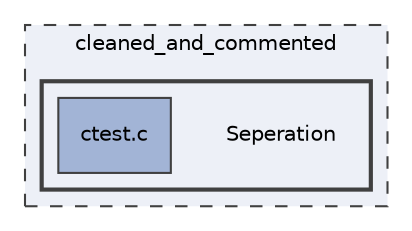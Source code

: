 digraph "/home/bruh/Documents/GitHub/cleaned_and_commented/Seperation"
{
 // LATEX_PDF_SIZE
  edge [fontname="Helvetica",fontsize="10",labelfontname="Helvetica",labelfontsize="10"];
  node [fontname="Helvetica",fontsize="10",shape=record];
  compound=true
  subgraph clusterdir_2a3752ec75963af6742b1ed14a1dd3a5 {
    graph [ bgcolor="#edf0f7", pencolor="grey25", style="filled,dashed,", label="cleaned_and_commented", fontname="Helvetica", fontsize="10", URL="dir_2a3752ec75963af6742b1ed14a1dd3a5.html"]
  subgraph clusterdir_6a92ae01594ef34d234b6fad52ba91f7 {
    graph [ bgcolor="#edf0f7", pencolor="grey25", style="filled,bold,", label="", fontname="Helvetica", fontsize="10", URL="dir_6a92ae01594ef34d234b6fad52ba91f7.html"]
    dir_6a92ae01594ef34d234b6fad52ba91f7 [shape=plaintext, label="Seperation"];
  dir_c50ecfdd152c6aaace6b55add75bc19c [shape=box, label="ctest.c", style="filled,", fillcolor="#a2b4d6", color="grey25", URL="dir_c50ecfdd152c6aaace6b55add75bc19c.html"];
  }
  }
}
